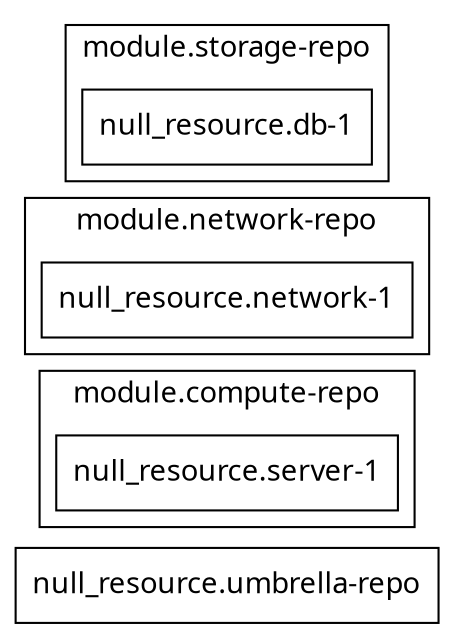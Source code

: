 digraph G {
  rankdir = "RL";
  node [shape = rect, fontname = "sans-serif"];
  "null_resource.umbrella-repo" [label="null_resource.umbrella-repo"];
  subgraph "cluster_module.compute-repo" {
    label = "module.compute-repo"
    fontname = "sans-serif"
    "module.compute-repo.null_resource.server-1" [label="null_resource.server-1"];
  }
  subgraph "cluster_module.network-repo" {
    label = "module.network-repo"
    fontname = "sans-serif"
    "module.network-repo.null_resource.network-1" [label="null_resource.network-1"];
  }
  subgraph "cluster_module.storage-repo" {
    label = "module.storage-repo"
    fontname = "sans-serif"
    "module.storage-repo.null_resource.db-1" [label="null_resource.db-1"];
  }
}
